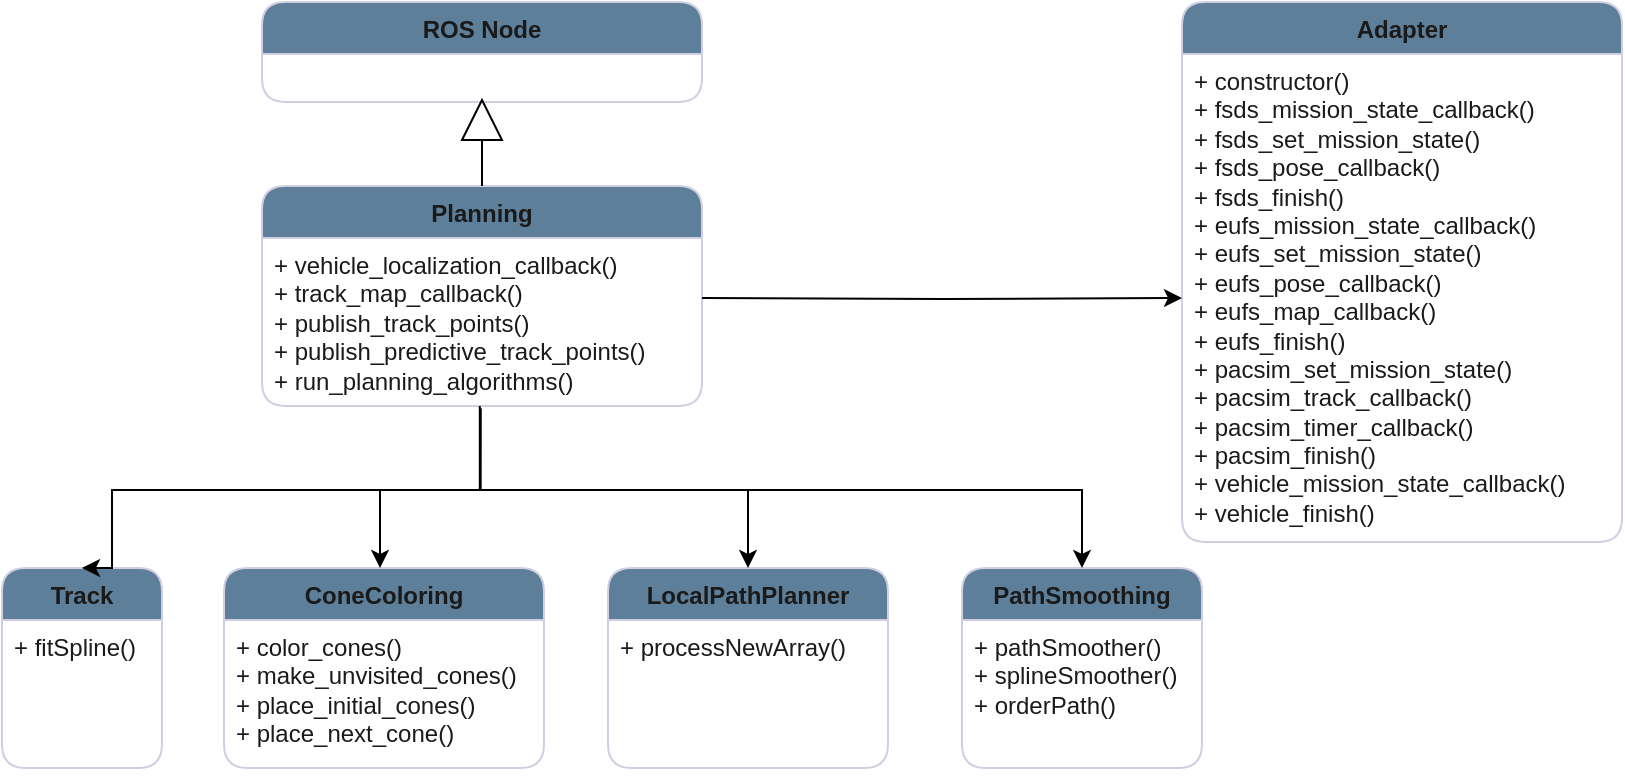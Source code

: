 <mxfile version="24.4.13" type="google">
  <diagram name="Page-1" id="eC3dpluLN8wiqlJQ1kSW">
    <mxGraphModel grid="1" page="1" gridSize="10" guides="1" tooltips="1" connect="1" arrows="1" fold="1" pageScale="1" pageWidth="850" pageHeight="1100" math="0" shadow="0">
      <root>
        <mxCell id="0" />
        <mxCell id="1" parent="0" />
        <mxCell id="2bn5-3rmM55aJLDVefDU-2" value="Planning" style="swimlane;fontStyle=1;align=center;verticalAlign=top;childLayout=stackLayout;horizontal=1;startSize=26;horizontalStack=0;resizeParent=1;resizeParentMax=0;resizeLast=0;collapsible=1;marginBottom=0;whiteSpace=wrap;html=1;labelBackgroundColor=none;fillColor=#5D7F99;strokeColor=#D0CEE2;fontColor=#1A1A1A;rounded=1;" vertex="1" parent="1">
          <mxGeometry x="150" y="168" width="220" height="110" as="geometry" />
        </mxCell>
        <mxCell id="2bn5-3rmM55aJLDVefDU-3" value="+ vehicle_localization_callback()&lt;br&gt;+ track_map_callback()&lt;br&gt;+ publish_track_points()&lt;br&gt;+ publish_predictive_track_points()&lt;br&gt;+ run_planning_algorithms()&lt;div&gt;&lt;br&gt;&lt;br&gt;&lt;/div&gt;" style="text;strokeColor=none;fillColor=none;align=left;verticalAlign=top;spacingLeft=4;spacingRight=4;overflow=hidden;rotatable=0;points=[[0,0.5],[1,0.5]];portConstraint=eastwest;whiteSpace=wrap;html=1;labelBackgroundColor=none;fontColor=#1A1A1A;rounded=1;" vertex="1" parent="2bn5-3rmM55aJLDVefDU-2">
          <mxGeometry y="26" width="220" height="84" as="geometry" />
        </mxCell>
        <mxCell id="2bn5-3rmM55aJLDVefDU-5" value="ConeColoring" style="swimlane;fontStyle=1;align=center;verticalAlign=top;childLayout=stackLayout;horizontal=1;startSize=26;horizontalStack=0;resizeParent=1;resizeParentMax=0;resizeLast=0;collapsible=1;marginBottom=0;whiteSpace=wrap;html=1;labelBackgroundColor=none;fillColor=#5D7F99;strokeColor=#D0CEE2;fontColor=#1A1A1A;rounded=1;" vertex="1" parent="1">
          <mxGeometry x="131" y="359" width="160" height="100" as="geometry" />
        </mxCell>
        <mxCell id="2bn5-3rmM55aJLDVefDU-6" value="+ color_cones()&lt;br&gt;+ make_unvisited_cones()&lt;br&gt;+ place_initial_cones()&lt;br&gt;+ place_next_cone()&lt;div&gt;&lt;br&gt;&lt;br&gt;&lt;/div&gt;" style="text;strokeColor=none;fillColor=none;align=left;verticalAlign=top;spacingLeft=4;spacingRight=4;overflow=hidden;rotatable=0;points=[[0,0.5],[1,0.5]];portConstraint=eastwest;whiteSpace=wrap;html=1;labelBackgroundColor=none;fontColor=#1A1A1A;rounded=1;" vertex="1" parent="2bn5-3rmM55aJLDVefDU-5">
          <mxGeometry y="26" width="160" height="74" as="geometry" />
        </mxCell>
        <mxCell id="2bn5-3rmM55aJLDVefDU-7" value="PathSmoothing" style="swimlane;fontStyle=1;align=center;verticalAlign=top;childLayout=stackLayout;horizontal=1;startSize=26;horizontalStack=0;resizeParent=1;resizeParentMax=0;resizeLast=0;collapsible=1;marginBottom=0;whiteSpace=wrap;html=1;labelBackgroundColor=none;fillColor=#5D7F99;strokeColor=#D0CEE2;fontColor=#1A1A1A;rounded=1;" vertex="1" parent="1">
          <mxGeometry x="500" y="359" width="120" height="100" as="geometry" />
        </mxCell>
        <mxCell id="2bn5-3rmM55aJLDVefDU-8" value="+ pathSmoother()&lt;br&gt;+ splineSmoother()&lt;br&gt;+ orderPath()&lt;div&gt;&lt;br&gt;&lt;br&gt;&lt;/div&gt;" style="text;strokeColor=none;fillColor=none;align=left;verticalAlign=top;spacingLeft=4;spacingRight=4;overflow=hidden;rotatable=0;points=[[0,0.5],[1,0.5]];portConstraint=eastwest;whiteSpace=wrap;html=1;labelBackgroundColor=none;fontColor=#1A1A1A;rounded=1;" vertex="1" parent="2bn5-3rmM55aJLDVefDU-7">
          <mxGeometry y="26" width="120" height="74" as="geometry" />
        </mxCell>
        <mxCell id="2bn5-3rmM55aJLDVefDU-9" value="Adapter" style="swimlane;fontStyle=1;align=center;verticalAlign=top;childLayout=stackLayout;horizontal=1;startSize=26;horizontalStack=0;resizeParent=1;resizeParentMax=0;resizeLast=0;collapsible=1;marginBottom=0;whiteSpace=wrap;html=1;labelBackgroundColor=none;fillColor=#5D7F99;strokeColor=#D0CEE2;fontColor=#1A1A1A;rounded=1;" vertex="1" parent="1">
          <mxGeometry x="610" y="76" width="220" height="270" as="geometry" />
        </mxCell>
        <mxCell id="2bn5-3rmM55aJLDVefDU-10" value="&lt;div&gt;+ constructor()&lt;/div&gt;&lt;div&gt;+ fsds_mission_state_callback()&lt;/div&gt;&lt;div&gt;+ fsds_set_mission_state()&lt;/div&gt;&lt;div&gt;+ fsds_pose_callback()&lt;/div&gt;&lt;div&gt;+ fsds_finish()&lt;/div&gt;&lt;div&gt;&lt;div&gt;+ eufs_mission_state_callback()&lt;/div&gt;&lt;div&gt;+ eufs_set_mission_state()&lt;/div&gt;&lt;div&gt;+ eufs_pose_callback()&lt;/div&gt;+ eufs_map_callback()&lt;/div&gt;&lt;div&gt;+ eufs_finish()&lt;/div&gt;&lt;div&gt;+ pacsim_set_mission_state()&lt;/div&gt;&lt;div&gt;+ pacsim_track_callback()&lt;/div&gt;&lt;div&gt;+ pacsim_timer_callback()&lt;br&gt;&lt;/div&gt;&lt;div&gt;+ pacsim_finish()&lt;br&gt;&lt;/div&gt;&lt;div&gt;+ vehicle_mission_state_callback()&lt;/div&gt;&lt;div&gt;+ vehicle_finish()&lt;br&gt;&lt;/div&gt;" style="text;strokeColor=none;fillColor=none;align=left;verticalAlign=top;spacingLeft=4;spacingRight=4;overflow=hidden;rotatable=0;points=[[0,0.5],[1,0.5]];portConstraint=eastwest;whiteSpace=wrap;html=1;labelBackgroundColor=none;fontColor=#1A1A1A;rounded=1;" vertex="1" parent="2bn5-3rmM55aJLDVefDU-9">
          <mxGeometry y="26" width="220" height="244" as="geometry" />
        </mxCell>
        <mxCell id="2bn5-3rmM55aJLDVefDU-14" value="ROS Node" style="swimlane;fontStyle=1;align=center;verticalAlign=top;childLayout=stackLayout;horizontal=1;startSize=26;horizontalStack=0;resizeParent=1;resizeParentMax=0;resizeLast=0;collapsible=1;marginBottom=0;whiteSpace=wrap;html=1;labelBackgroundColor=none;fillColor=#5D7F99;strokeColor=#D0CEE2;fontColor=#1A1A1A;rounded=1;" vertex="1" parent="1">
          <mxGeometry x="150" y="76" width="220" height="50" as="geometry" />
        </mxCell>
        <mxCell id="2bn5-3rmM55aJLDVefDU-15" value="" style="triangle;whiteSpace=wrap;html=1;rotation=-90;" vertex="1" parent="1">
          <mxGeometry x="250" y="125" width="20" height="20" as="geometry" />
        </mxCell>
        <mxCell id="2bn5-3rmM55aJLDVefDU-17" value="" style="endArrow=none;html=1;rounded=0;entryX=0;entryY=0.5;entryDx=0;entryDy=0;" edge="1" parent="1" source="2bn5-3rmM55aJLDVefDU-2" target="2bn5-3rmM55aJLDVefDU-15">
          <mxGeometry width="50" height="50" relative="1" as="geometry">
            <mxPoint x="360" y="330" as="sourcePoint" />
            <mxPoint x="410" y="280" as="targetPoint" />
          </mxGeometry>
        </mxCell>
        <mxCell id="2bn5-3rmM55aJLDVefDU-19" style="edgeStyle=orthogonalEdgeStyle;rounded=0;orthogonalLoop=1;jettySize=auto;html=1;exitX=0.495;exitY=1;exitDx=0;exitDy=0;exitPerimeter=0;entryX=0.5;entryY=0;entryDx=0;entryDy=0;" edge="1" parent="1" source="2bn5-3rmM55aJLDVefDU-3" target="2bn5-3rmM55aJLDVefDU-7">
          <mxGeometry relative="1" as="geometry">
            <Array as="points">
              <mxPoint x="259" y="320" />
              <mxPoint x="560" y="320" />
            </Array>
          </mxGeometry>
        </mxCell>
        <mxCell id="2bn5-3rmM55aJLDVefDU-20" style="edgeStyle=orthogonalEdgeStyle;rounded=0;orthogonalLoop=1;jettySize=auto;html=1;entryX=0;entryY=0.5;entryDx=0;entryDy=0;" edge="1" parent="1" target="2bn5-3rmM55aJLDVefDU-10">
          <mxGeometry relative="1" as="geometry">
            <mxPoint x="370" y="224" as="sourcePoint" />
          </mxGeometry>
        </mxCell>
        <mxCell id="8nGPkeD7QR-ajkxc2C3d-1" value="Track" style="swimlane;fontStyle=1;align=center;verticalAlign=top;childLayout=stackLayout;horizontal=1;startSize=26;horizontalStack=0;resizeParent=1;resizeParentMax=0;resizeLast=0;collapsible=1;marginBottom=0;whiteSpace=wrap;html=1;labelBackgroundColor=none;fillColor=#5D7F99;strokeColor=#D0CEE2;fontColor=#1A1A1A;rounded=1;" vertex="1" parent="1">
          <mxGeometry x="20" y="359" width="80" height="100" as="geometry" />
        </mxCell>
        <mxCell id="8nGPkeD7QR-ajkxc2C3d-2" value="+ fitSpline()" style="text;strokeColor=none;fillColor=none;align=left;verticalAlign=top;spacingLeft=4;spacingRight=4;overflow=hidden;rotatable=0;points=[[0,0.5],[1,0.5]];portConstraint=eastwest;whiteSpace=wrap;html=1;labelBackgroundColor=none;fontColor=#1A1A1A;rounded=1;" vertex="1" parent="8nGPkeD7QR-ajkxc2C3d-1">
          <mxGeometry y="26" width="80" height="74" as="geometry" />
        </mxCell>
        <mxCell id="8nGPkeD7QR-ajkxc2C3d-3" style="edgeStyle=orthogonalEdgeStyle;rounded=0;orthogonalLoop=1;jettySize=auto;html=1;entryX=0.5;entryY=0;entryDx=0;entryDy=0;exitX=0.496;exitY=1.021;exitDx=0;exitDy=0;exitPerimeter=0;" edge="1" parent="1" source="2bn5-3rmM55aJLDVefDU-3" target="8nGPkeD7QR-ajkxc2C3d-1">
          <mxGeometry relative="1" as="geometry">
            <mxPoint x="260" y="324" as="sourcePoint" />
            <mxPoint x="70" y="240" as="targetPoint" />
            <Array as="points">
              <mxPoint x="259" y="320" />
              <mxPoint x="75" y="320" />
            </Array>
          </mxGeometry>
        </mxCell>
        <mxCell id="8nGPkeD7QR-ajkxc2C3d-4" style="edgeStyle=orthogonalEdgeStyle;rounded=0;orthogonalLoop=1;jettySize=auto;html=1;exitX=0.5;exitY=0.992;exitDx=0;exitDy=0;exitPerimeter=0;" edge="1" parent="1" target="2bn5-3rmM55aJLDVefDU-5">
          <mxGeometry relative="1" as="geometry">
            <mxPoint x="259" y="289.328" as="sourcePoint" />
            <mxPoint x="210" y="359" as="targetPoint" />
            <Array as="points">
              <mxPoint x="259" y="320" />
              <mxPoint x="209" y="320" />
            </Array>
          </mxGeometry>
        </mxCell>
        <mxCell id="8nGPkeD7QR-ajkxc2C3d-5" value="LocalPathPlanner" style="swimlane;fontStyle=1;align=center;verticalAlign=top;childLayout=stackLayout;horizontal=1;startSize=26;horizontalStack=0;resizeParent=1;resizeParentMax=0;resizeLast=0;collapsible=1;marginBottom=0;whiteSpace=wrap;html=1;labelBackgroundColor=none;fillColor=#5D7F99;strokeColor=#D0CEE2;fontColor=#1A1A1A;rounded=1;" vertex="1" parent="1">
          <mxGeometry x="323" y="359" width="140" height="100" as="geometry" />
        </mxCell>
        <mxCell id="8nGPkeD7QR-ajkxc2C3d-6" value="+ processNewArray()" style="text;strokeColor=none;fillColor=none;align=left;verticalAlign=top;spacingLeft=4;spacingRight=4;overflow=hidden;rotatable=0;points=[[0,0.5],[1,0.5]];portConstraint=eastwest;whiteSpace=wrap;html=1;labelBackgroundColor=none;fontColor=#1A1A1A;rounded=1;" vertex="1" parent="8nGPkeD7QR-ajkxc2C3d-5">
          <mxGeometry y="26" width="140" height="74" as="geometry" />
        </mxCell>
        <mxCell id="8nGPkeD7QR-ajkxc2C3d-7" style="edgeStyle=orthogonalEdgeStyle;rounded=0;orthogonalLoop=1;jettySize=auto;html=1;exitX=0.497;exitY=1.013;exitDx=0;exitDy=0;exitPerimeter=0;entryX=0.5;entryY=0;entryDx=0;entryDy=0;" edge="1" parent="1" source="2bn5-3rmM55aJLDVefDU-3" target="8nGPkeD7QR-ajkxc2C3d-5">
          <mxGeometry relative="1" as="geometry">
            <mxPoint x="250" y="300" as="sourcePoint" />
            <Array as="points">
              <mxPoint x="259" y="320" />
              <mxPoint x="393" y="320" />
            </Array>
          </mxGeometry>
        </mxCell>
        <mxCell id="GgvDnIw6Qw6FDS2I0c7o-3" value="&amp;nbsp;" style="text;whiteSpace=wrap;html=1;" vertex="1" parent="1">
          <mxGeometry x="430" y="350" width="40" height="40" as="geometry" />
        </mxCell>
      </root>
    </mxGraphModel>
  </diagram>
</mxfile>
